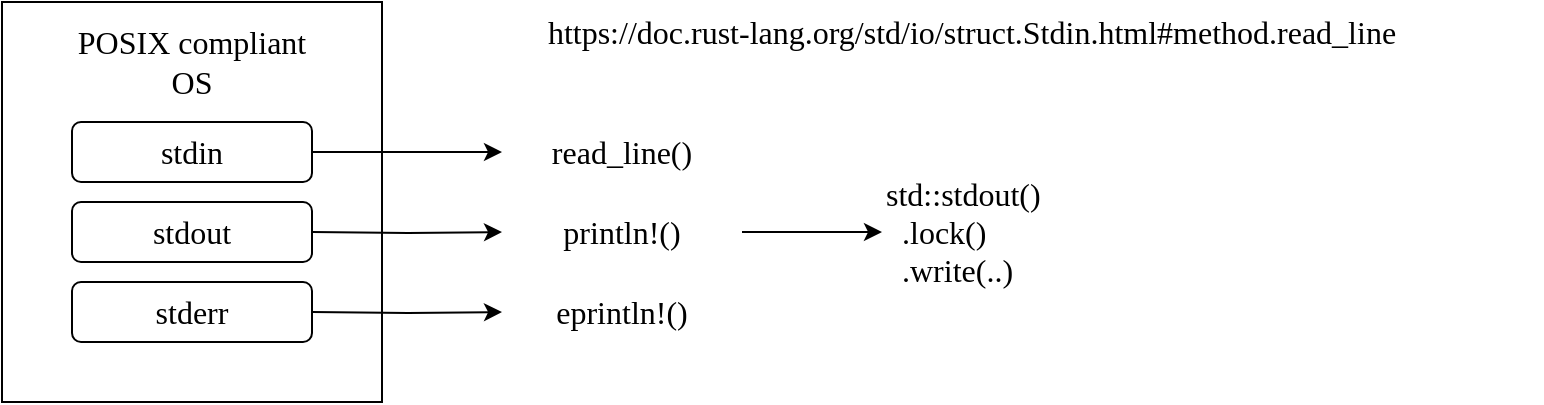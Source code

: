 <mxfile version="23.1.5" type="device">
  <diagram name="Page-1" id="ub6Kcl9hFJVH3Glv2pB0">
    <mxGraphModel dx="794" dy="1243" grid="1" gridSize="10" guides="1" tooltips="1" connect="1" arrows="1" fold="1" page="1" pageScale="1" pageWidth="850" pageHeight="1100" math="0" shadow="0">
      <root>
        <mxCell id="0" />
        <mxCell id="1" parent="0" />
        <mxCell id="ujo9VT5bJkuNzj6cyKRs-3" value="" style="rounded=0;whiteSpace=wrap;html=1;" vertex="1" parent="1">
          <mxGeometry x="40" y="40" width="190" height="200" as="geometry" />
        </mxCell>
        <mxCell id="ujo9VT5bJkuNzj6cyKRs-4" value="std::stdout()&lt;br&gt;&amp;nbsp; .lock()&lt;br&gt;&amp;nbsp; .write(..)" style="text;html=1;align=left;verticalAlign=middle;whiteSpace=wrap;rounded=0;fontSize=16;fontFamily=Iosevka Term;" vertex="1" parent="1">
          <mxGeometry x="480" y="120" width="130" height="70" as="geometry" />
        </mxCell>
        <mxCell id="ujo9VT5bJkuNzj6cyKRs-5" value="POSIX compliant OS" style="text;html=1;align=center;verticalAlign=middle;whiteSpace=wrap;rounded=0;fontSize=16;fontFamily=Iosevka Term;" vertex="1" parent="1">
          <mxGeometry x="70" y="50" width="130" height="40" as="geometry" />
        </mxCell>
        <mxCell id="ujo9VT5bJkuNzj6cyKRs-11" style="edgeStyle=orthogonalEdgeStyle;rounded=0;orthogonalLoop=1;jettySize=auto;html=1;exitX=1;exitY=0.5;exitDx=0;exitDy=0;" edge="1" parent="1" source="ujo9VT5bJkuNzj6cyKRs-6" target="ujo9VT5bJkuNzj6cyKRs-9">
          <mxGeometry relative="1" as="geometry" />
        </mxCell>
        <mxCell id="ujo9VT5bJkuNzj6cyKRs-6" value="stdin" style="rounded=1;whiteSpace=wrap;html=1;fontFamily=Iosevka Term;fontSize=16;" vertex="1" parent="1">
          <mxGeometry x="75" y="100" width="120" height="30" as="geometry" />
        </mxCell>
        <mxCell id="ujo9VT5bJkuNzj6cyKRs-7" value="stdout" style="rounded=1;whiteSpace=wrap;html=1;fontFamily=Iosevka Term;fontSize=16;" vertex="1" parent="1">
          <mxGeometry x="75" y="140" width="120" height="30" as="geometry" />
        </mxCell>
        <mxCell id="ujo9VT5bJkuNzj6cyKRs-8" value="stderr" style="rounded=1;whiteSpace=wrap;html=1;fontFamily=Iosevka Term;fontSize=16;" vertex="1" parent="1">
          <mxGeometry x="75" y="180" width="120" height="30" as="geometry" />
        </mxCell>
        <mxCell id="ujo9VT5bJkuNzj6cyKRs-9" value="read_line()" style="text;html=1;align=center;verticalAlign=middle;whiteSpace=wrap;rounded=0;fontSize=16;fontFamily=Iosevka Term;" vertex="1" parent="1">
          <mxGeometry x="290" y="100" width="120" height="30" as="geometry" />
        </mxCell>
        <mxCell id="ujo9VT5bJkuNzj6cyKRs-12" style="edgeStyle=orthogonalEdgeStyle;rounded=0;orthogonalLoop=1;jettySize=auto;html=1;exitX=1;exitY=0.5;exitDx=0;exitDy=0;" edge="1" target="ujo9VT5bJkuNzj6cyKRs-13" parent="1">
          <mxGeometry relative="1" as="geometry">
            <mxPoint x="195" y="155" as="sourcePoint" />
          </mxGeometry>
        </mxCell>
        <mxCell id="ujo9VT5bJkuNzj6cyKRs-16" style="edgeStyle=orthogonalEdgeStyle;rounded=0;orthogonalLoop=1;jettySize=auto;html=1;exitX=1;exitY=0.5;exitDx=0;exitDy=0;" edge="1" parent="1" source="ujo9VT5bJkuNzj6cyKRs-13" target="ujo9VT5bJkuNzj6cyKRs-4">
          <mxGeometry relative="1" as="geometry" />
        </mxCell>
        <mxCell id="ujo9VT5bJkuNzj6cyKRs-13" value="println!()" style="text;html=1;align=center;verticalAlign=middle;whiteSpace=wrap;rounded=0;fontSize=16;fontFamily=Iosevka Term;" vertex="1" parent="1">
          <mxGeometry x="290" y="140" width="120" height="30" as="geometry" />
        </mxCell>
        <mxCell id="ujo9VT5bJkuNzj6cyKRs-14" value="eprintln!()" style="text;html=1;align=center;verticalAlign=middle;whiteSpace=wrap;rounded=0;fontSize=16;fontFamily=Iosevka Term;" vertex="1" parent="1">
          <mxGeometry x="290" y="180" width="120" height="30" as="geometry" />
        </mxCell>
        <mxCell id="ujo9VT5bJkuNzj6cyKRs-15" style="edgeStyle=orthogonalEdgeStyle;rounded=0;orthogonalLoop=1;jettySize=auto;html=1;exitX=1;exitY=0.5;exitDx=0;exitDy=0;" edge="1" target="ujo9VT5bJkuNzj6cyKRs-14" parent="1">
          <mxGeometry relative="1" as="geometry">
            <mxPoint x="195" y="195" as="sourcePoint" />
          </mxGeometry>
        </mxCell>
        <mxCell id="ujo9VT5bJkuNzj6cyKRs-17" value="https://doc.rust-lang.org/std/io/struct.Stdin.html#method.read_line" style="text;html=1;align=center;verticalAlign=middle;whiteSpace=wrap;rounded=0;fontSize=16;fontFamily=Iosevka Term;" vertex="1" parent="1">
          <mxGeometry x="240" y="40" width="570" height="30" as="geometry" />
        </mxCell>
      </root>
    </mxGraphModel>
  </diagram>
</mxfile>
